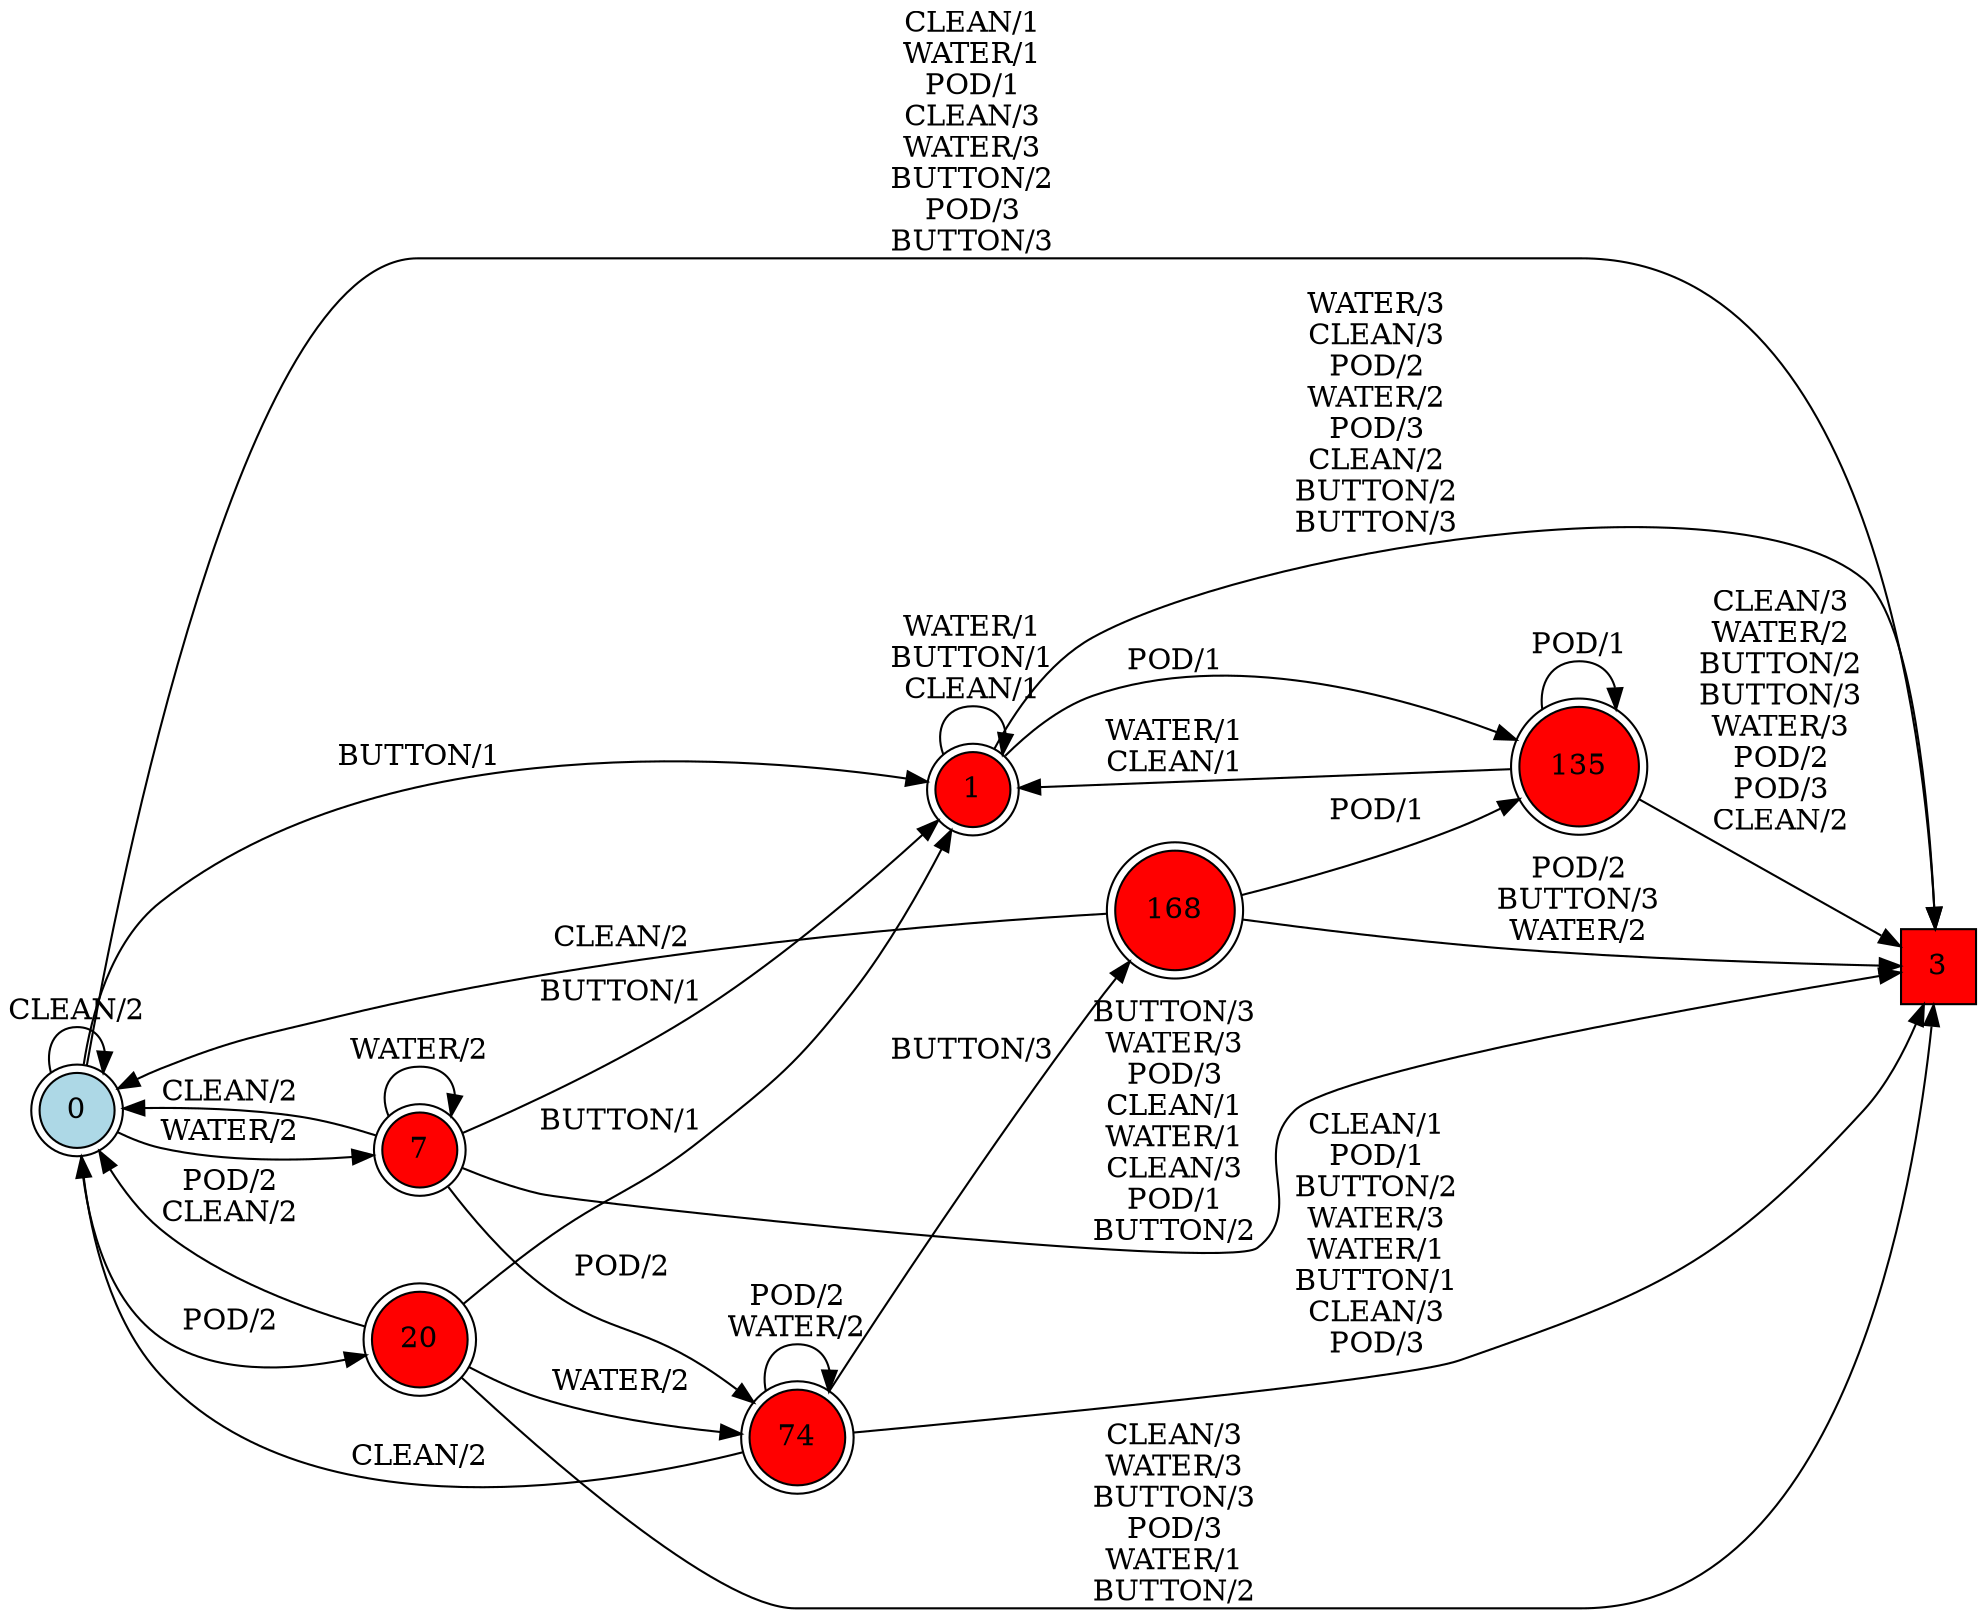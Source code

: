 digraph G {
  rankdir=LR;
  node [shape=circle, style=filled, fillcolor=white];
  "0" [isInitial=True, fillcolor=lightblue, shape=doublecircle];
  "1" [fillcolor=red, shape=doublecircle];
  "3" [fillcolor=red, shape=square];
  "7" [fillcolor=red, shape=doublecircle];
  "20" [fillcolor=red, shape=doublecircle];
  "74" [fillcolor=red, shape=doublecircle];
  "135" [fillcolor=red, shape=doublecircle];
  "168" [fillcolor=red, shape=doublecircle];
  "0" -> "1" [label="BUTTON/1"];
  "0" -> "7" [label="WATER/2"];
  "0" -> "20" [label="POD/2"];
  "0" -> "3" [label="CLEAN/1\nWATER/1\nPOD/1\nCLEAN/3\nWATER/3\nBUTTON/2\nPOD/3\nBUTTON/3"];
  "0" -> "0" [label="CLEAN/2"];
  "1" -> "135" [label="POD/1"];
  "1" -> "3" [label="WATER/3\nCLEAN/3\nPOD/2\nWATER/2\nPOD/3\nCLEAN/2\nBUTTON/2\nBUTTON/3"];
  "1" -> "1" [label="WATER/1\nBUTTON/1\nCLEAN/1"];
  "7" -> "74" [label="POD/2"];
  "7" -> "3" [label="BUTTON/3\nWATER/3\nPOD/3\nCLEAN/1\nWATER/1\nCLEAN/3\nPOD/1\nBUTTON/2"];
  "7" -> "0" [label="CLEAN/2"];
  "7" -> "7" [label="WATER/2"];
  "7" -> "1" [label="BUTTON/1"];
  "20" -> "3" [label="CLEAN/3\nWATER/3\nBUTTON/3\nPOD/3\nWATER/1\nBUTTON/2"];
  "20" -> "0" [label="POD/2\nCLEAN/2"];
  "20" -> "1" [label="BUTTON/1"];
  "20" -> "74" [label="WATER/2"];
  "74" -> "168" [label="BUTTON/3"];
  "74" -> "3" [label="CLEAN/1\nPOD/1\nBUTTON/2\nWATER/3\nWATER/1\nBUTTON/1\nCLEAN/3\nPOD/3"];
  "74" -> "74" [label="POD/2\nWATER/2"];
  "74" -> "0" [label="CLEAN/2"];
  "135" -> "3" [label="CLEAN/3\nWATER/2\nBUTTON/2\nBUTTON/3\nWATER/3\nPOD/2\nPOD/3\nCLEAN/2"];
  "135" -> "1" [label="WATER/1\nCLEAN/1"];
  "135" -> "135" [label="POD/1"];
  "168" -> "3" [label="POD/2\nBUTTON/3\nWATER/2"];
  "168" -> "135" [label="POD/1"];
  "168" -> "0" [label="CLEAN/2"];
}
